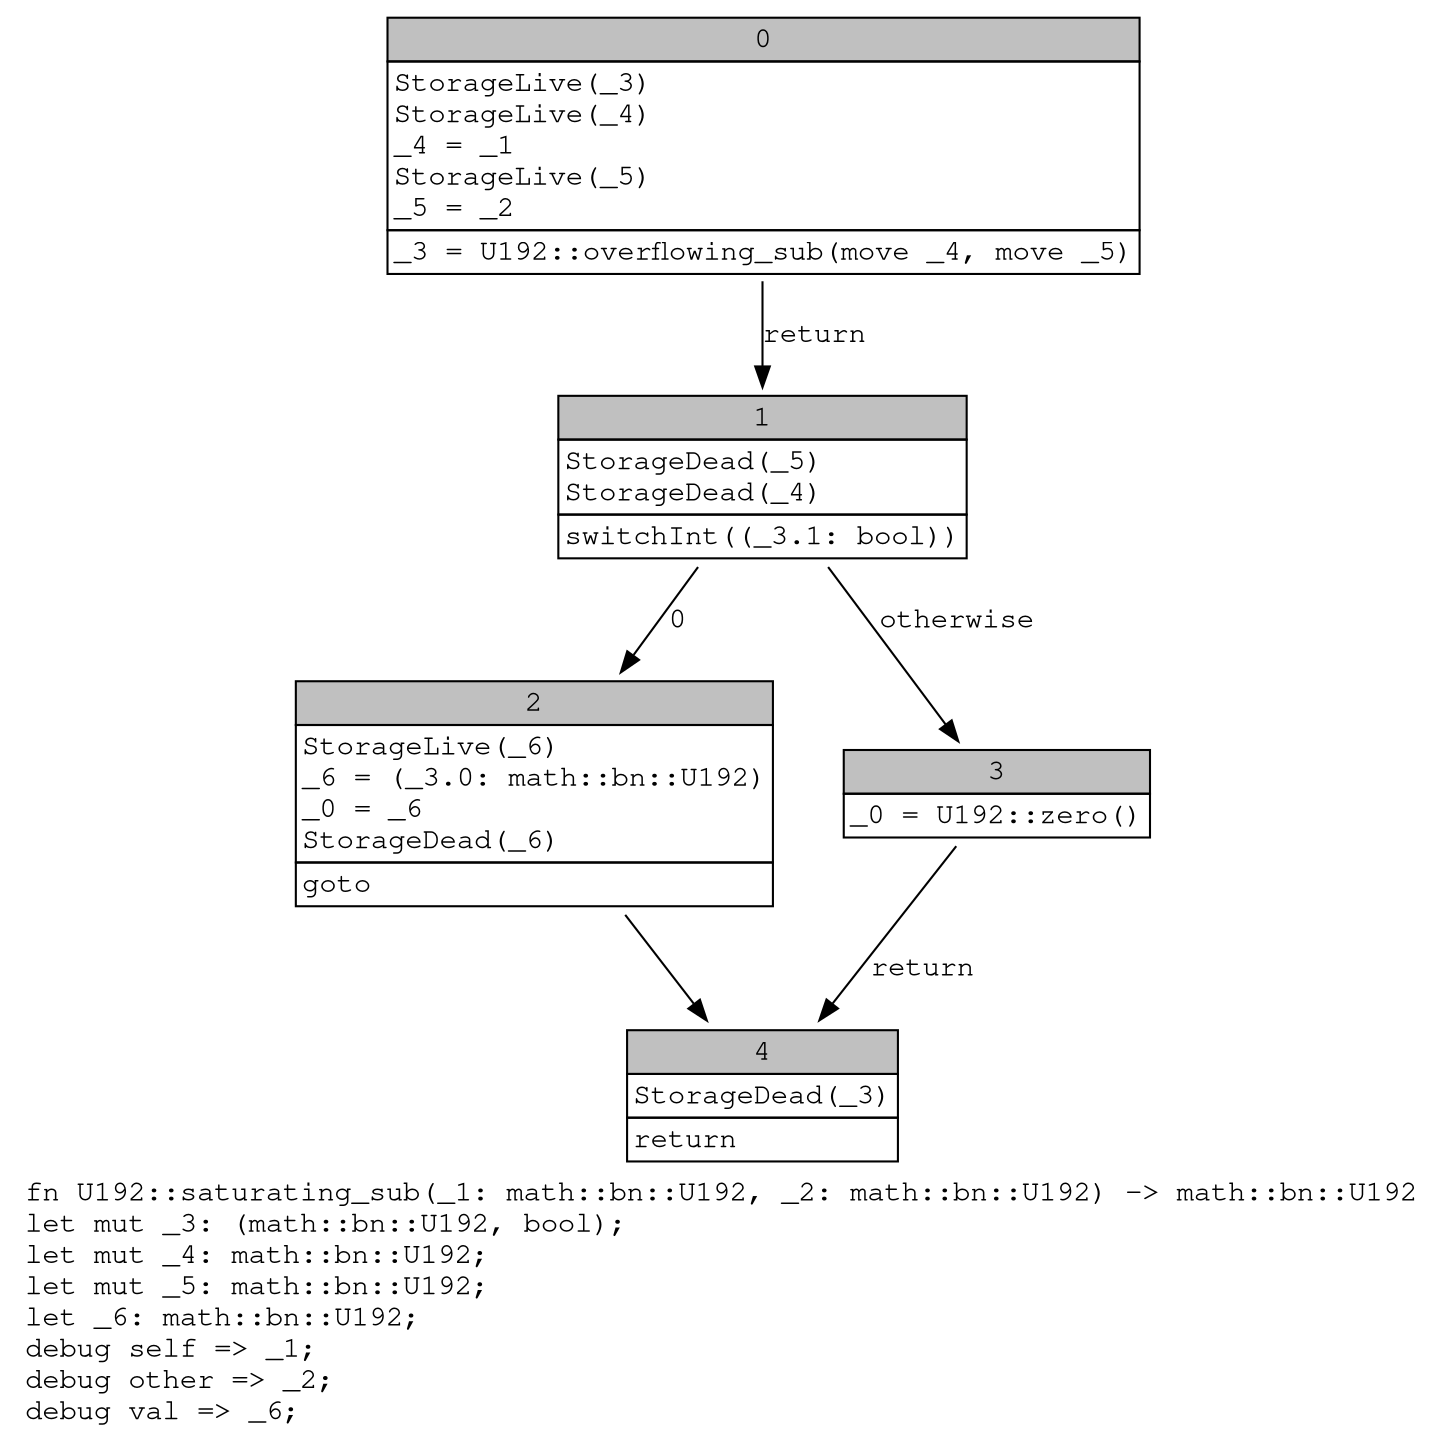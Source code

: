digraph Mir_0_14522 {
    graph [fontname="Courier, monospace"];
    node [fontname="Courier, monospace"];
    edge [fontname="Courier, monospace"];
    label=<fn U192::saturating_sub(_1: math::bn::U192, _2: math::bn::U192) -&gt; math::bn::U192<br align="left"/>let mut _3: (math::bn::U192, bool);<br align="left"/>let mut _4: math::bn::U192;<br align="left"/>let mut _5: math::bn::U192;<br align="left"/>let _6: math::bn::U192;<br align="left"/>debug self =&gt; _1;<br align="left"/>debug other =&gt; _2;<br align="left"/>debug val =&gt; _6;<br align="left"/>>;
    bb0__0_14522 [shape="none", label=<<table border="0" cellborder="1" cellspacing="0"><tr><td bgcolor="gray" align="center" colspan="1">0</td></tr><tr><td align="left" balign="left">StorageLive(_3)<br/>StorageLive(_4)<br/>_4 = _1<br/>StorageLive(_5)<br/>_5 = _2<br/></td></tr><tr><td align="left">_3 = U192::overflowing_sub(move _4, move _5)</td></tr></table>>];
    bb1__0_14522 [shape="none", label=<<table border="0" cellborder="1" cellspacing="0"><tr><td bgcolor="gray" align="center" colspan="1">1</td></tr><tr><td align="left" balign="left">StorageDead(_5)<br/>StorageDead(_4)<br/></td></tr><tr><td align="left">switchInt((_3.1: bool))</td></tr></table>>];
    bb2__0_14522 [shape="none", label=<<table border="0" cellborder="1" cellspacing="0"><tr><td bgcolor="gray" align="center" colspan="1">2</td></tr><tr><td align="left" balign="left">StorageLive(_6)<br/>_6 = (_3.0: math::bn::U192)<br/>_0 = _6<br/>StorageDead(_6)<br/></td></tr><tr><td align="left">goto</td></tr></table>>];
    bb3__0_14522 [shape="none", label=<<table border="0" cellborder="1" cellspacing="0"><tr><td bgcolor="gray" align="center" colspan="1">3</td></tr><tr><td align="left">_0 = U192::zero()</td></tr></table>>];
    bb4__0_14522 [shape="none", label=<<table border="0" cellborder="1" cellspacing="0"><tr><td bgcolor="gray" align="center" colspan="1">4</td></tr><tr><td align="left" balign="left">StorageDead(_3)<br/></td></tr><tr><td align="left">return</td></tr></table>>];
    bb0__0_14522 -> bb1__0_14522 [label="return"];
    bb1__0_14522 -> bb2__0_14522 [label="0"];
    bb1__0_14522 -> bb3__0_14522 [label="otherwise"];
    bb2__0_14522 -> bb4__0_14522 [label=""];
    bb3__0_14522 -> bb4__0_14522 [label="return"];
}
